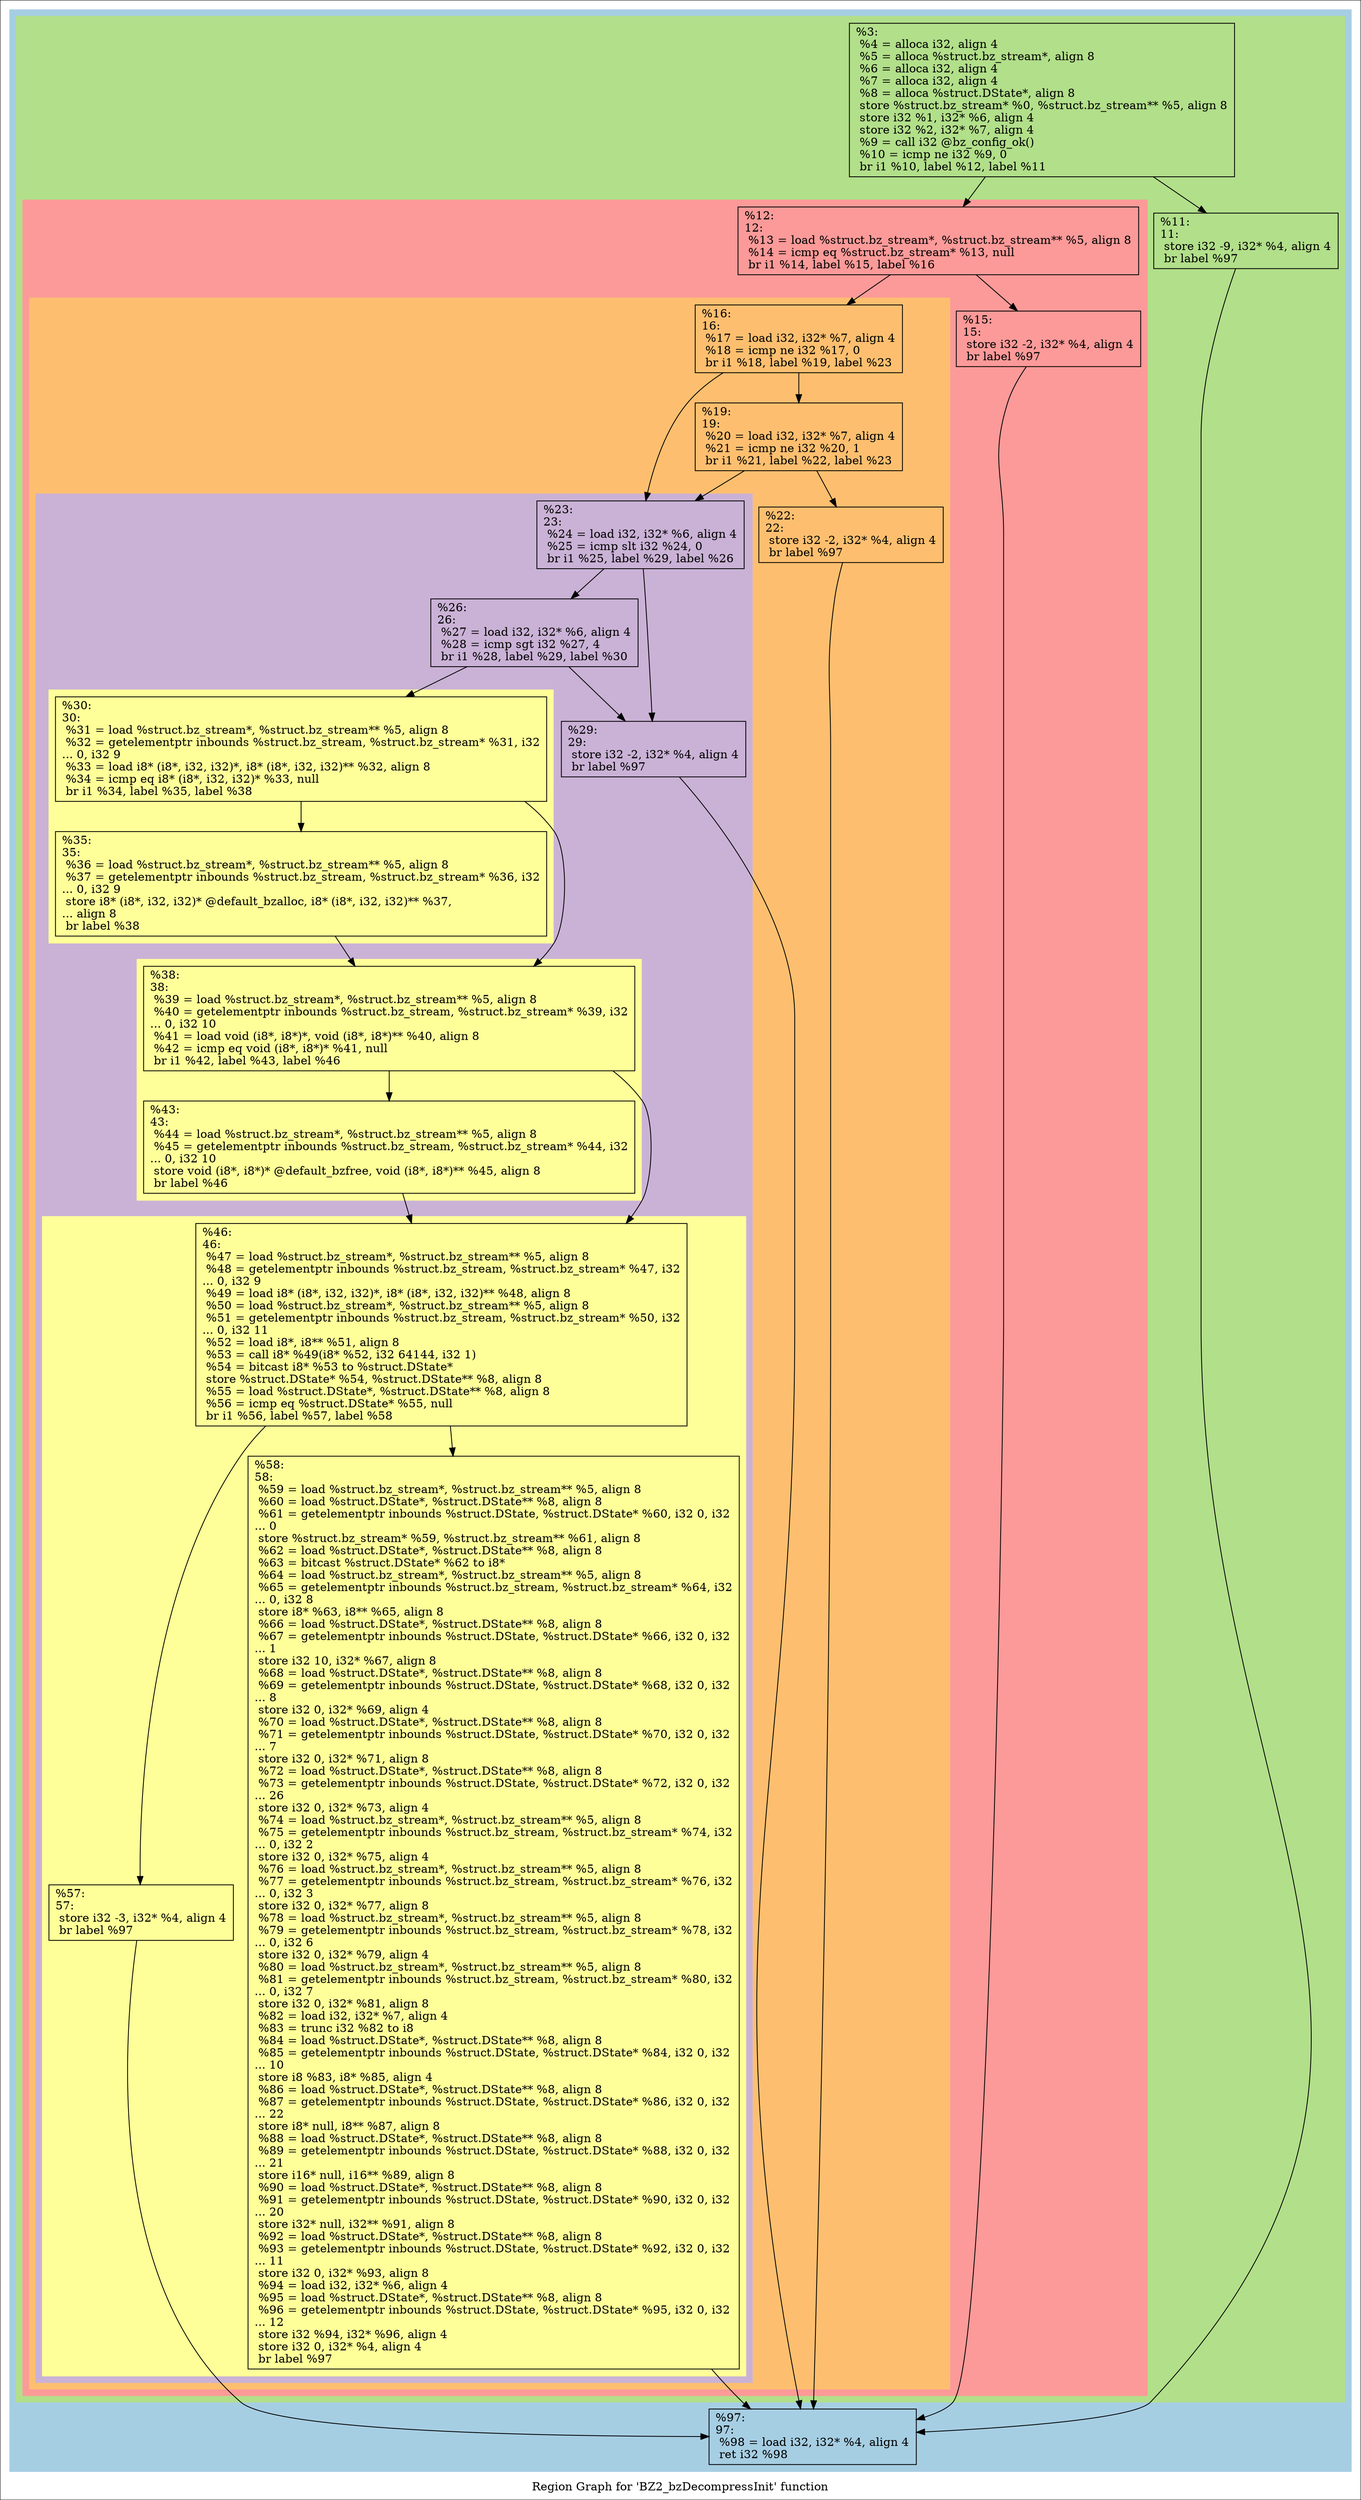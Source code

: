 digraph "Region Graph for 'BZ2_bzDecompressInit' function" {
	label="Region Graph for 'BZ2_bzDecompressInit' function";

	Node0xb3b380 [shape=record,label="{%3:\l  %4 = alloca i32, align 4\l  %5 = alloca %struct.bz_stream*, align 8\l  %6 = alloca i32, align 4\l  %7 = alloca i32, align 4\l  %8 = alloca %struct.DState*, align 8\l  store %struct.bz_stream* %0, %struct.bz_stream** %5, align 8\l  store i32 %1, i32* %6, align 4\l  store i32 %2, i32* %7, align 4\l  %9 = call i32 @bz_config_ok()\l  %10 = icmp ne i32 %9, 0\l  br i1 %10, label %12, label %11\l}"];
	Node0xb3b380 -> Node0xb17730;
	Node0xb3b380 -> Node0xa9fe60;
	Node0xb17730 [shape=record,label="{%12:\l12:                                               \l  %13 = load %struct.bz_stream*, %struct.bz_stream** %5, align 8\l  %14 = icmp eq %struct.bz_stream* %13, null\l  br i1 %14, label %15, label %16\l}"];
	Node0xb17730 -> Node0x8c2ab0;
	Node0xb17730 -> Node0xac8890;
	Node0x8c2ab0 [shape=record,label="{%15:\l15:                                               \l  store i32 -2, i32* %4, align 4\l  br label %97\l}"];
	Node0x8c2ab0 -> Node0xb4e400;
	Node0xb4e400 [shape=record,label="{%97:\l97:                                               \l  %98 = load i32, i32* %4, align 4\l  ret i32 %98\l}"];
	Node0xac8890 [shape=record,label="{%16:\l16:                                               \l  %17 = load i32, i32* %7, align 4\l  %18 = icmp ne i32 %17, 0\l  br i1 %18, label %19, label %23\l}"];
	Node0xac8890 -> Node0xc0dde0;
	Node0xac8890 -> Node0xbeea20;
	Node0xc0dde0 [shape=record,label="{%19:\l19:                                               \l  %20 = load i32, i32* %7, align 4\l  %21 = icmp ne i32 %20, 1\l  br i1 %21, label %22, label %23\l}"];
	Node0xc0dde0 -> Node0xc04ff0;
	Node0xc0dde0 -> Node0xbeea20;
	Node0xc04ff0 [shape=record,label="{%22:\l22:                                               \l  store i32 -2, i32* %4, align 4\l  br label %97\l}"];
	Node0xc04ff0 -> Node0xb4e400;
	Node0xbeea20 [shape=record,label="{%23:\l23:                                               \l  %24 = load i32, i32* %6, align 4\l  %25 = icmp slt i32 %24, 0\l  br i1 %25, label %29, label %26\l}"];
	Node0xbeea20 -> Node0xaede50;
	Node0xbeea20 -> Node0xb440c0;
	Node0xaede50 [shape=record,label="{%29:\l29:                                               \l  store i32 -2, i32* %4, align 4\l  br label %97\l}"];
	Node0xaede50 -> Node0xb4e400;
	Node0xb440c0 [shape=record,label="{%26:\l26:                                               \l  %27 = load i32, i32* %6, align 4\l  %28 = icmp sgt i32 %27, 4\l  br i1 %28, label %29, label %30\l}"];
	Node0xb440c0 -> Node0xaede50;
	Node0xb440c0 -> Node0xa59bf0;
	Node0xa59bf0 [shape=record,label="{%30:\l30:                                               \l  %31 = load %struct.bz_stream*, %struct.bz_stream** %5, align 8\l  %32 = getelementptr inbounds %struct.bz_stream, %struct.bz_stream* %31, i32\l... 0, i32 9\l  %33 = load i8* (i8*, i32, i32)*, i8* (i8*, i32, i32)** %32, align 8\l  %34 = icmp eq i8* (i8*, i32, i32)* %33, null\l  br i1 %34, label %35, label %38\l}"];
	Node0xa59bf0 -> Node0xb3bdf0;
	Node0xa59bf0 -> Node0xb6af70;
	Node0xb3bdf0 [shape=record,label="{%35:\l35:                                               \l  %36 = load %struct.bz_stream*, %struct.bz_stream** %5, align 8\l  %37 = getelementptr inbounds %struct.bz_stream, %struct.bz_stream* %36, i32\l... 0, i32 9\l  store i8* (i8*, i32, i32)* @default_bzalloc, i8* (i8*, i32, i32)** %37,\l... align 8\l  br label %38\l}"];
	Node0xb3bdf0 -> Node0xb6af70;
	Node0xb6af70 [shape=record,label="{%38:\l38:                                               \l  %39 = load %struct.bz_stream*, %struct.bz_stream** %5, align 8\l  %40 = getelementptr inbounds %struct.bz_stream, %struct.bz_stream* %39, i32\l... 0, i32 10\l  %41 = load void (i8*, i8*)*, void (i8*, i8*)** %40, align 8\l  %42 = icmp eq void (i8*, i8*)* %41, null\l  br i1 %42, label %43, label %46\l}"];
	Node0xb6af70 -> Node0xb4d480;
	Node0xb6af70 -> Node0x90af60;
	Node0xb4d480 [shape=record,label="{%43:\l43:                                               \l  %44 = load %struct.bz_stream*, %struct.bz_stream** %5, align 8\l  %45 = getelementptr inbounds %struct.bz_stream, %struct.bz_stream* %44, i32\l... 0, i32 10\l  store void (i8*, i8*)* @default_bzfree, void (i8*, i8*)** %45, align 8\l  br label %46\l}"];
	Node0xb4d480 -> Node0x90af60;
	Node0x90af60 [shape=record,label="{%46:\l46:                                               \l  %47 = load %struct.bz_stream*, %struct.bz_stream** %5, align 8\l  %48 = getelementptr inbounds %struct.bz_stream, %struct.bz_stream* %47, i32\l... 0, i32 9\l  %49 = load i8* (i8*, i32, i32)*, i8* (i8*, i32, i32)** %48, align 8\l  %50 = load %struct.bz_stream*, %struct.bz_stream** %5, align 8\l  %51 = getelementptr inbounds %struct.bz_stream, %struct.bz_stream* %50, i32\l... 0, i32 11\l  %52 = load i8*, i8** %51, align 8\l  %53 = call i8* %49(i8* %52, i32 64144, i32 1)\l  %54 = bitcast i8* %53 to %struct.DState*\l  store %struct.DState* %54, %struct.DState** %8, align 8\l  %55 = load %struct.DState*, %struct.DState** %8, align 8\l  %56 = icmp eq %struct.DState* %55, null\l  br i1 %56, label %57, label %58\l}"];
	Node0x90af60 -> Node0xbeafd0;
	Node0x90af60 -> Node0x8ce750;
	Node0xbeafd0 [shape=record,label="{%57:\l57:                                               \l  store i32 -3, i32* %4, align 4\l  br label %97\l}"];
	Node0xbeafd0 -> Node0xb4e400;
	Node0x8ce750 [shape=record,label="{%58:\l58:                                               \l  %59 = load %struct.bz_stream*, %struct.bz_stream** %5, align 8\l  %60 = load %struct.DState*, %struct.DState** %8, align 8\l  %61 = getelementptr inbounds %struct.DState, %struct.DState* %60, i32 0, i32\l... 0\l  store %struct.bz_stream* %59, %struct.bz_stream** %61, align 8\l  %62 = load %struct.DState*, %struct.DState** %8, align 8\l  %63 = bitcast %struct.DState* %62 to i8*\l  %64 = load %struct.bz_stream*, %struct.bz_stream** %5, align 8\l  %65 = getelementptr inbounds %struct.bz_stream, %struct.bz_stream* %64, i32\l... 0, i32 8\l  store i8* %63, i8** %65, align 8\l  %66 = load %struct.DState*, %struct.DState** %8, align 8\l  %67 = getelementptr inbounds %struct.DState, %struct.DState* %66, i32 0, i32\l... 1\l  store i32 10, i32* %67, align 8\l  %68 = load %struct.DState*, %struct.DState** %8, align 8\l  %69 = getelementptr inbounds %struct.DState, %struct.DState* %68, i32 0, i32\l... 8\l  store i32 0, i32* %69, align 4\l  %70 = load %struct.DState*, %struct.DState** %8, align 8\l  %71 = getelementptr inbounds %struct.DState, %struct.DState* %70, i32 0, i32\l... 7\l  store i32 0, i32* %71, align 8\l  %72 = load %struct.DState*, %struct.DState** %8, align 8\l  %73 = getelementptr inbounds %struct.DState, %struct.DState* %72, i32 0, i32\l... 26\l  store i32 0, i32* %73, align 4\l  %74 = load %struct.bz_stream*, %struct.bz_stream** %5, align 8\l  %75 = getelementptr inbounds %struct.bz_stream, %struct.bz_stream* %74, i32\l... 0, i32 2\l  store i32 0, i32* %75, align 4\l  %76 = load %struct.bz_stream*, %struct.bz_stream** %5, align 8\l  %77 = getelementptr inbounds %struct.bz_stream, %struct.bz_stream* %76, i32\l... 0, i32 3\l  store i32 0, i32* %77, align 8\l  %78 = load %struct.bz_stream*, %struct.bz_stream** %5, align 8\l  %79 = getelementptr inbounds %struct.bz_stream, %struct.bz_stream* %78, i32\l... 0, i32 6\l  store i32 0, i32* %79, align 4\l  %80 = load %struct.bz_stream*, %struct.bz_stream** %5, align 8\l  %81 = getelementptr inbounds %struct.bz_stream, %struct.bz_stream* %80, i32\l... 0, i32 7\l  store i32 0, i32* %81, align 8\l  %82 = load i32, i32* %7, align 4\l  %83 = trunc i32 %82 to i8\l  %84 = load %struct.DState*, %struct.DState** %8, align 8\l  %85 = getelementptr inbounds %struct.DState, %struct.DState* %84, i32 0, i32\l... 10\l  store i8 %83, i8* %85, align 4\l  %86 = load %struct.DState*, %struct.DState** %8, align 8\l  %87 = getelementptr inbounds %struct.DState, %struct.DState* %86, i32 0, i32\l... 22\l  store i8* null, i8** %87, align 8\l  %88 = load %struct.DState*, %struct.DState** %8, align 8\l  %89 = getelementptr inbounds %struct.DState, %struct.DState* %88, i32 0, i32\l... 21\l  store i16* null, i16** %89, align 8\l  %90 = load %struct.DState*, %struct.DState** %8, align 8\l  %91 = getelementptr inbounds %struct.DState, %struct.DState* %90, i32 0, i32\l... 20\l  store i32* null, i32** %91, align 8\l  %92 = load %struct.DState*, %struct.DState** %8, align 8\l  %93 = getelementptr inbounds %struct.DState, %struct.DState* %92, i32 0, i32\l... 11\l  store i32 0, i32* %93, align 8\l  %94 = load i32, i32* %6, align 4\l  %95 = load %struct.DState*, %struct.DState** %8, align 8\l  %96 = getelementptr inbounds %struct.DState, %struct.DState* %95, i32 0, i32\l... 12\l  store i32 %94, i32* %96, align 4\l  store i32 0, i32* %4, align 4\l  br label %97\l}"];
	Node0x8ce750 -> Node0xb4e400;
	Node0xa9fe60 [shape=record,label="{%11:\l11:                                               \l  store i32 -9, i32* %4, align 4\l  br label %97\l}"];
	Node0xa9fe60 -> Node0xb4e400;
	colorscheme = "paired12"
        subgraph cluster_0xc17470 {
          label = "";
          style = filled;
          color = 1
          subgraph cluster_0xc17890 {
            label = "";
            style = filled;
            color = 3
            subgraph cluster_0xc3bce0 {
              label = "";
              style = filled;
              color = 5
              subgraph cluster_0x875c00 {
                label = "";
                style = filled;
                color = 7
                subgraph cluster_0xc14570 {
                  label = "";
                  style = filled;
                  color = 9
                  subgraph cluster_0xb5be90 {
                    label = "";
                    style = filled;
                    color = 11
                    Node0xa59bf0;
                    Node0xb3bdf0;
                  }
                  subgraph cluster_0xc165d0 {
                    label = "";
                    style = filled;
                    color = 11
                    Node0xb6af70;
                    Node0xb4d480;
                  }
                  subgraph cluster_0xc3f630 {
                    label = "";
                    style = filled;
                    color = 11
                    Node0x90af60;
                    Node0xbeafd0;
                    Node0x8ce750;
                  }
                  Node0xbeea20;
                  Node0xaede50;
                  Node0xb440c0;
                }
                Node0xac8890;
                Node0xc0dde0;
                Node0xc04ff0;
              }
              Node0xb17730;
              Node0x8c2ab0;
            }
            Node0xb3b380;
            Node0xa9fe60;
          }
          Node0xb4e400;
        }
}
